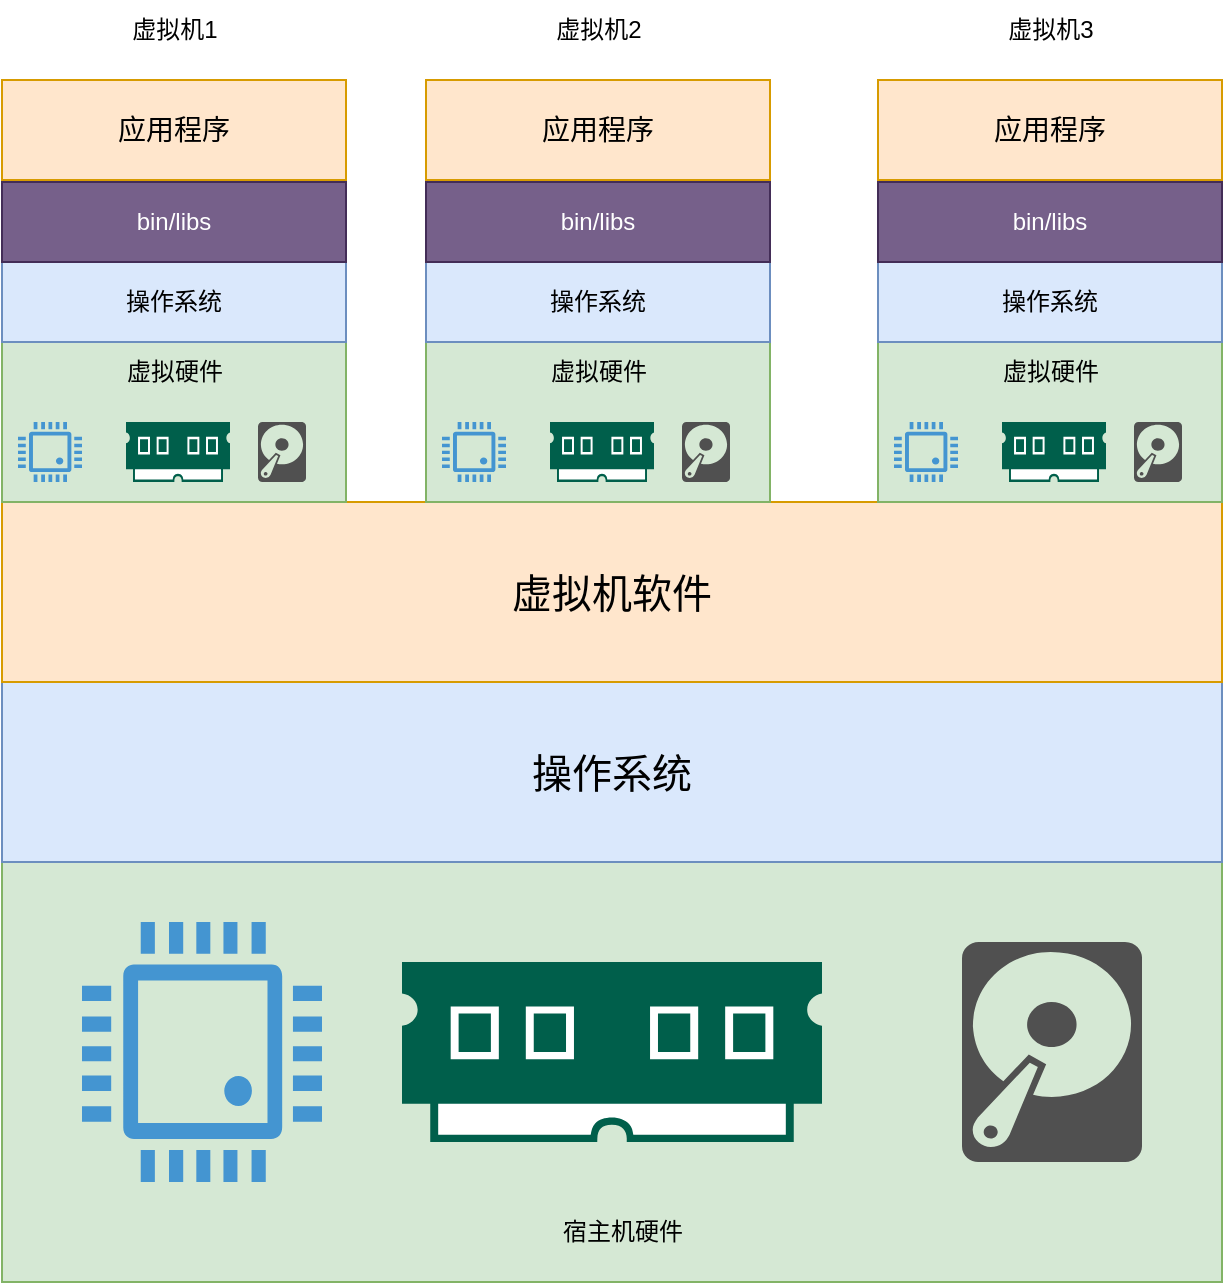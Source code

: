 <mxfile version="21.3.7" type="github">
  <diagram name="第 1 页" id="epg4yvFtYu8-jbwaVdcQ">
    <mxGraphModel dx="1459" dy="848" grid="1" gridSize="10" guides="1" tooltips="1" connect="1" arrows="1" fold="1" page="1" pageScale="1" pageWidth="827" pageHeight="1169" math="0" shadow="0">
      <root>
        <mxCell id="0" />
        <mxCell id="1" parent="0" />
        <mxCell id="gwTlmzaOhiV_3lAnGddg-6" value="" style="rounded=0;whiteSpace=wrap;html=1;fillColor=#d5e8d4;strokeColor=#82b366;" vertex="1" parent="1">
          <mxGeometry x="108" y="710" width="610" height="210" as="geometry" />
        </mxCell>
        <mxCell id="gwTlmzaOhiV_3lAnGddg-2" value="" style="pointerEvents=1;shadow=0;dashed=0;html=1;strokeColor=none;fillColor=#4495D1;labelPosition=center;verticalLabelPosition=bottom;verticalAlign=top;align=center;outlineConnect=0;shape=mxgraph.veeam.cpu;" vertex="1" parent="1">
          <mxGeometry x="148" y="740" width="120" height="130" as="geometry" />
        </mxCell>
        <mxCell id="gwTlmzaOhiV_3lAnGddg-3" value="" style="sketch=0;pointerEvents=1;shadow=0;dashed=0;html=1;strokeColor=none;fillColor=#005F4B;labelPosition=center;verticalLabelPosition=bottom;verticalAlign=top;align=center;outlineConnect=0;shape=mxgraph.veeam2.ram;" vertex="1" parent="1">
          <mxGeometry x="308" y="760" width="210" height="90" as="geometry" />
        </mxCell>
        <mxCell id="gwTlmzaOhiV_3lAnGddg-4" value="" style="sketch=0;pointerEvents=1;shadow=0;dashed=0;html=1;strokeColor=none;fillColor=#505050;labelPosition=center;verticalLabelPosition=bottom;verticalAlign=top;outlineConnect=0;align=center;shape=mxgraph.office.devices.hard_disk;" vertex="1" parent="1">
          <mxGeometry x="588" y="750" width="90" height="110" as="geometry" />
        </mxCell>
        <mxCell id="gwTlmzaOhiV_3lAnGddg-5" value="宿主机硬件" style="text;html=1;align=center;verticalAlign=middle;resizable=0;points=[];autosize=1;strokeColor=none;fillColor=none;" vertex="1" parent="1">
          <mxGeometry x="378" y="880" width="80" height="30" as="geometry" />
        </mxCell>
        <mxCell id="gwTlmzaOhiV_3lAnGddg-7" value="&lt;font style=&quot;font-size: 20px;&quot;&gt;操作系统&lt;/font&gt;" style="rounded=0;whiteSpace=wrap;html=1;fillColor=#dae8fc;strokeColor=#6c8ebf;" vertex="1" parent="1">
          <mxGeometry x="108" y="620" width="610" height="90" as="geometry" />
        </mxCell>
        <mxCell id="gwTlmzaOhiV_3lAnGddg-8" value="&lt;font style=&quot;font-size: 20px;&quot;&gt;虚拟机软件&lt;/font&gt;" style="rounded=0;whiteSpace=wrap;html=1;fillColor=#ffe6cc;strokeColor=#d79b00;" vertex="1" parent="1">
          <mxGeometry x="108" y="530" width="610" height="90" as="geometry" />
        </mxCell>
        <mxCell id="gwTlmzaOhiV_3lAnGddg-12" value="" style="rounded=0;whiteSpace=wrap;html=1;fillColor=#d5e8d4;strokeColor=#82b366;" vertex="1" parent="1">
          <mxGeometry x="108" y="450" width="172" height="80" as="geometry" />
        </mxCell>
        <mxCell id="gwTlmzaOhiV_3lAnGddg-13" value="" style="pointerEvents=1;shadow=0;dashed=0;html=1;strokeColor=none;fillColor=#4495D1;labelPosition=center;verticalLabelPosition=bottom;verticalAlign=top;align=center;outlineConnect=0;shape=mxgraph.veeam.cpu;" vertex="1" parent="1">
          <mxGeometry x="116" y="490" width="32" height="30" as="geometry" />
        </mxCell>
        <mxCell id="gwTlmzaOhiV_3lAnGddg-14" value="" style="sketch=0;pointerEvents=1;shadow=0;dashed=0;html=1;strokeColor=none;fillColor=#005F4B;labelPosition=center;verticalLabelPosition=bottom;verticalAlign=top;align=center;outlineConnect=0;shape=mxgraph.veeam2.ram;" vertex="1" parent="1">
          <mxGeometry x="170" y="490" width="52" height="30" as="geometry" />
        </mxCell>
        <mxCell id="gwTlmzaOhiV_3lAnGddg-15" value="" style="sketch=0;pointerEvents=1;shadow=0;dashed=0;html=1;strokeColor=none;fillColor=#505050;labelPosition=center;verticalLabelPosition=bottom;verticalAlign=top;outlineConnect=0;align=center;shape=mxgraph.office.devices.hard_disk;" vertex="1" parent="1">
          <mxGeometry x="236" y="490" width="24" height="30" as="geometry" />
        </mxCell>
        <mxCell id="gwTlmzaOhiV_3lAnGddg-16" value="虚拟硬件" style="text;html=1;align=center;verticalAlign=middle;resizable=0;points=[];autosize=1;strokeColor=none;fillColor=none;" vertex="1" parent="1">
          <mxGeometry x="159" y="450" width="70" height="30" as="geometry" />
        </mxCell>
        <mxCell id="gwTlmzaOhiV_3lAnGddg-17" value="&lt;font style=&quot;font-size: 12px;&quot;&gt;操作系统&lt;/font&gt;" style="rounded=0;whiteSpace=wrap;html=1;fillColor=#dae8fc;strokeColor=#6c8ebf;" vertex="1" parent="1">
          <mxGeometry x="108" y="410" width="172" height="40" as="geometry" />
        </mxCell>
        <mxCell id="gwTlmzaOhiV_3lAnGddg-18" value="&lt;span style=&quot;font-size: 14px;&quot;&gt;应用程序&lt;/span&gt;" style="rounded=0;whiteSpace=wrap;html=1;fillColor=#ffe6cc;strokeColor=#d79b00;" vertex="1" parent="1">
          <mxGeometry x="108" y="319" width="172" height="50" as="geometry" />
        </mxCell>
        <mxCell id="gwTlmzaOhiV_3lAnGddg-19" value="虚拟机1" style="text;html=1;align=center;verticalAlign=middle;resizable=0;points=[];autosize=1;strokeColor=none;fillColor=none;" vertex="1" parent="1">
          <mxGeometry x="159" y="279" width="70" height="30" as="geometry" />
        </mxCell>
        <mxCell id="gwTlmzaOhiV_3lAnGddg-20" value="" style="rounded=0;whiteSpace=wrap;html=1;fillColor=#d5e8d4;strokeColor=#82b366;" vertex="1" parent="1">
          <mxGeometry x="320" y="450" width="172" height="80" as="geometry" />
        </mxCell>
        <mxCell id="gwTlmzaOhiV_3lAnGddg-21" value="" style="pointerEvents=1;shadow=0;dashed=0;html=1;strokeColor=none;fillColor=#4495D1;labelPosition=center;verticalLabelPosition=bottom;verticalAlign=top;align=center;outlineConnect=0;shape=mxgraph.veeam.cpu;" vertex="1" parent="1">
          <mxGeometry x="328" y="490" width="32" height="30" as="geometry" />
        </mxCell>
        <mxCell id="gwTlmzaOhiV_3lAnGddg-22" value="" style="sketch=0;pointerEvents=1;shadow=0;dashed=0;html=1;strokeColor=none;fillColor=#005F4B;labelPosition=center;verticalLabelPosition=bottom;verticalAlign=top;align=center;outlineConnect=0;shape=mxgraph.veeam2.ram;" vertex="1" parent="1">
          <mxGeometry x="382" y="490" width="52" height="30" as="geometry" />
        </mxCell>
        <mxCell id="gwTlmzaOhiV_3lAnGddg-23" value="" style="sketch=0;pointerEvents=1;shadow=0;dashed=0;html=1;strokeColor=none;fillColor=#505050;labelPosition=center;verticalLabelPosition=bottom;verticalAlign=top;outlineConnect=0;align=center;shape=mxgraph.office.devices.hard_disk;" vertex="1" parent="1">
          <mxGeometry x="448" y="490" width="24" height="30" as="geometry" />
        </mxCell>
        <mxCell id="gwTlmzaOhiV_3lAnGddg-24" value="虚拟硬件" style="text;html=1;align=center;verticalAlign=middle;resizable=0;points=[];autosize=1;strokeColor=none;fillColor=none;" vertex="1" parent="1">
          <mxGeometry x="371" y="450" width="70" height="30" as="geometry" />
        </mxCell>
        <mxCell id="gwTlmzaOhiV_3lAnGddg-25" value="&lt;font style=&quot;font-size: 12px;&quot;&gt;操作系统&lt;/font&gt;" style="rounded=0;whiteSpace=wrap;html=1;fillColor=#dae8fc;strokeColor=#6c8ebf;" vertex="1" parent="1">
          <mxGeometry x="320" y="410" width="172" height="40" as="geometry" />
        </mxCell>
        <mxCell id="gwTlmzaOhiV_3lAnGddg-26" value="&lt;span style=&quot;font-size: 14px;&quot;&gt;应用程序&lt;/span&gt;" style="rounded=0;whiteSpace=wrap;html=1;fillColor=#ffe6cc;strokeColor=#d79b00;" vertex="1" parent="1">
          <mxGeometry x="320" y="319" width="172" height="50" as="geometry" />
        </mxCell>
        <mxCell id="gwTlmzaOhiV_3lAnGddg-27" value="虚拟机2" style="text;html=1;align=center;verticalAlign=middle;resizable=0;points=[];autosize=1;strokeColor=none;fillColor=none;" vertex="1" parent="1">
          <mxGeometry x="371" y="279" width="70" height="30" as="geometry" />
        </mxCell>
        <mxCell id="gwTlmzaOhiV_3lAnGddg-28" value="" style="rounded=0;whiteSpace=wrap;html=1;fillColor=#d5e8d4;strokeColor=#82b366;" vertex="1" parent="1">
          <mxGeometry x="546" y="450" width="172" height="80" as="geometry" />
        </mxCell>
        <mxCell id="gwTlmzaOhiV_3lAnGddg-29" value="" style="pointerEvents=1;shadow=0;dashed=0;html=1;strokeColor=none;fillColor=#4495D1;labelPosition=center;verticalLabelPosition=bottom;verticalAlign=top;align=center;outlineConnect=0;shape=mxgraph.veeam.cpu;" vertex="1" parent="1">
          <mxGeometry x="554" y="490" width="32" height="30" as="geometry" />
        </mxCell>
        <mxCell id="gwTlmzaOhiV_3lAnGddg-30" value="" style="sketch=0;pointerEvents=1;shadow=0;dashed=0;html=1;strokeColor=none;fillColor=#005F4B;labelPosition=center;verticalLabelPosition=bottom;verticalAlign=top;align=center;outlineConnect=0;shape=mxgraph.veeam2.ram;" vertex="1" parent="1">
          <mxGeometry x="608" y="490" width="52" height="30" as="geometry" />
        </mxCell>
        <mxCell id="gwTlmzaOhiV_3lAnGddg-31" value="" style="sketch=0;pointerEvents=1;shadow=0;dashed=0;html=1;strokeColor=none;fillColor=#505050;labelPosition=center;verticalLabelPosition=bottom;verticalAlign=top;outlineConnect=0;align=center;shape=mxgraph.office.devices.hard_disk;" vertex="1" parent="1">
          <mxGeometry x="674" y="490" width="24" height="30" as="geometry" />
        </mxCell>
        <mxCell id="gwTlmzaOhiV_3lAnGddg-32" value="虚拟硬件" style="text;html=1;align=center;verticalAlign=middle;resizable=0;points=[];autosize=1;strokeColor=none;fillColor=none;" vertex="1" parent="1">
          <mxGeometry x="597" y="450" width="70" height="30" as="geometry" />
        </mxCell>
        <mxCell id="gwTlmzaOhiV_3lAnGddg-33" value="&lt;font style=&quot;font-size: 12px;&quot;&gt;操作系统&lt;/font&gt;" style="rounded=0;whiteSpace=wrap;html=1;fillColor=#dae8fc;strokeColor=#6c8ebf;" vertex="1" parent="1">
          <mxGeometry x="546" y="410" width="172" height="40" as="geometry" />
        </mxCell>
        <mxCell id="gwTlmzaOhiV_3lAnGddg-34" value="&lt;span style=&quot;font-size: 14px;&quot;&gt;应用程序&lt;/span&gt;" style="rounded=0;whiteSpace=wrap;html=1;fillColor=#ffe6cc;strokeColor=#d79b00;" vertex="1" parent="1">
          <mxGeometry x="546" y="319" width="172" height="50" as="geometry" />
        </mxCell>
        <mxCell id="gwTlmzaOhiV_3lAnGddg-35" value="虚拟机3" style="text;html=1;align=center;verticalAlign=middle;resizable=0;points=[];autosize=1;strokeColor=none;fillColor=none;" vertex="1" parent="1">
          <mxGeometry x="597" y="279" width="70" height="30" as="geometry" />
        </mxCell>
        <mxCell id="gwTlmzaOhiV_3lAnGddg-36" value="&lt;font style=&quot;font-size: 12px;&quot;&gt;bin/libs&lt;/font&gt;" style="rounded=0;whiteSpace=wrap;html=1;fillColor=#76608a;strokeColor=#432D57;fontColor=#ffffff;strokeWidth=1;" vertex="1" parent="1">
          <mxGeometry x="108" y="370" width="172" height="40" as="geometry" />
        </mxCell>
        <mxCell id="gwTlmzaOhiV_3lAnGddg-37" value="&lt;font style=&quot;font-size: 12px;&quot;&gt;bin/libs&lt;/font&gt;" style="rounded=0;whiteSpace=wrap;html=1;fillColor=#76608a;strokeColor=#432D57;fontColor=#ffffff;strokeWidth=1;" vertex="1" parent="1">
          <mxGeometry x="320" y="370" width="172" height="40" as="geometry" />
        </mxCell>
        <mxCell id="gwTlmzaOhiV_3lAnGddg-38" value="&lt;font style=&quot;font-size: 12px;&quot;&gt;bin/libs&lt;/font&gt;" style="rounded=0;whiteSpace=wrap;html=1;fillColor=#76608a;strokeColor=#432D57;fontColor=#ffffff;strokeWidth=1;" vertex="1" parent="1">
          <mxGeometry x="546" y="370" width="172" height="40" as="geometry" />
        </mxCell>
      </root>
    </mxGraphModel>
  </diagram>
</mxfile>
